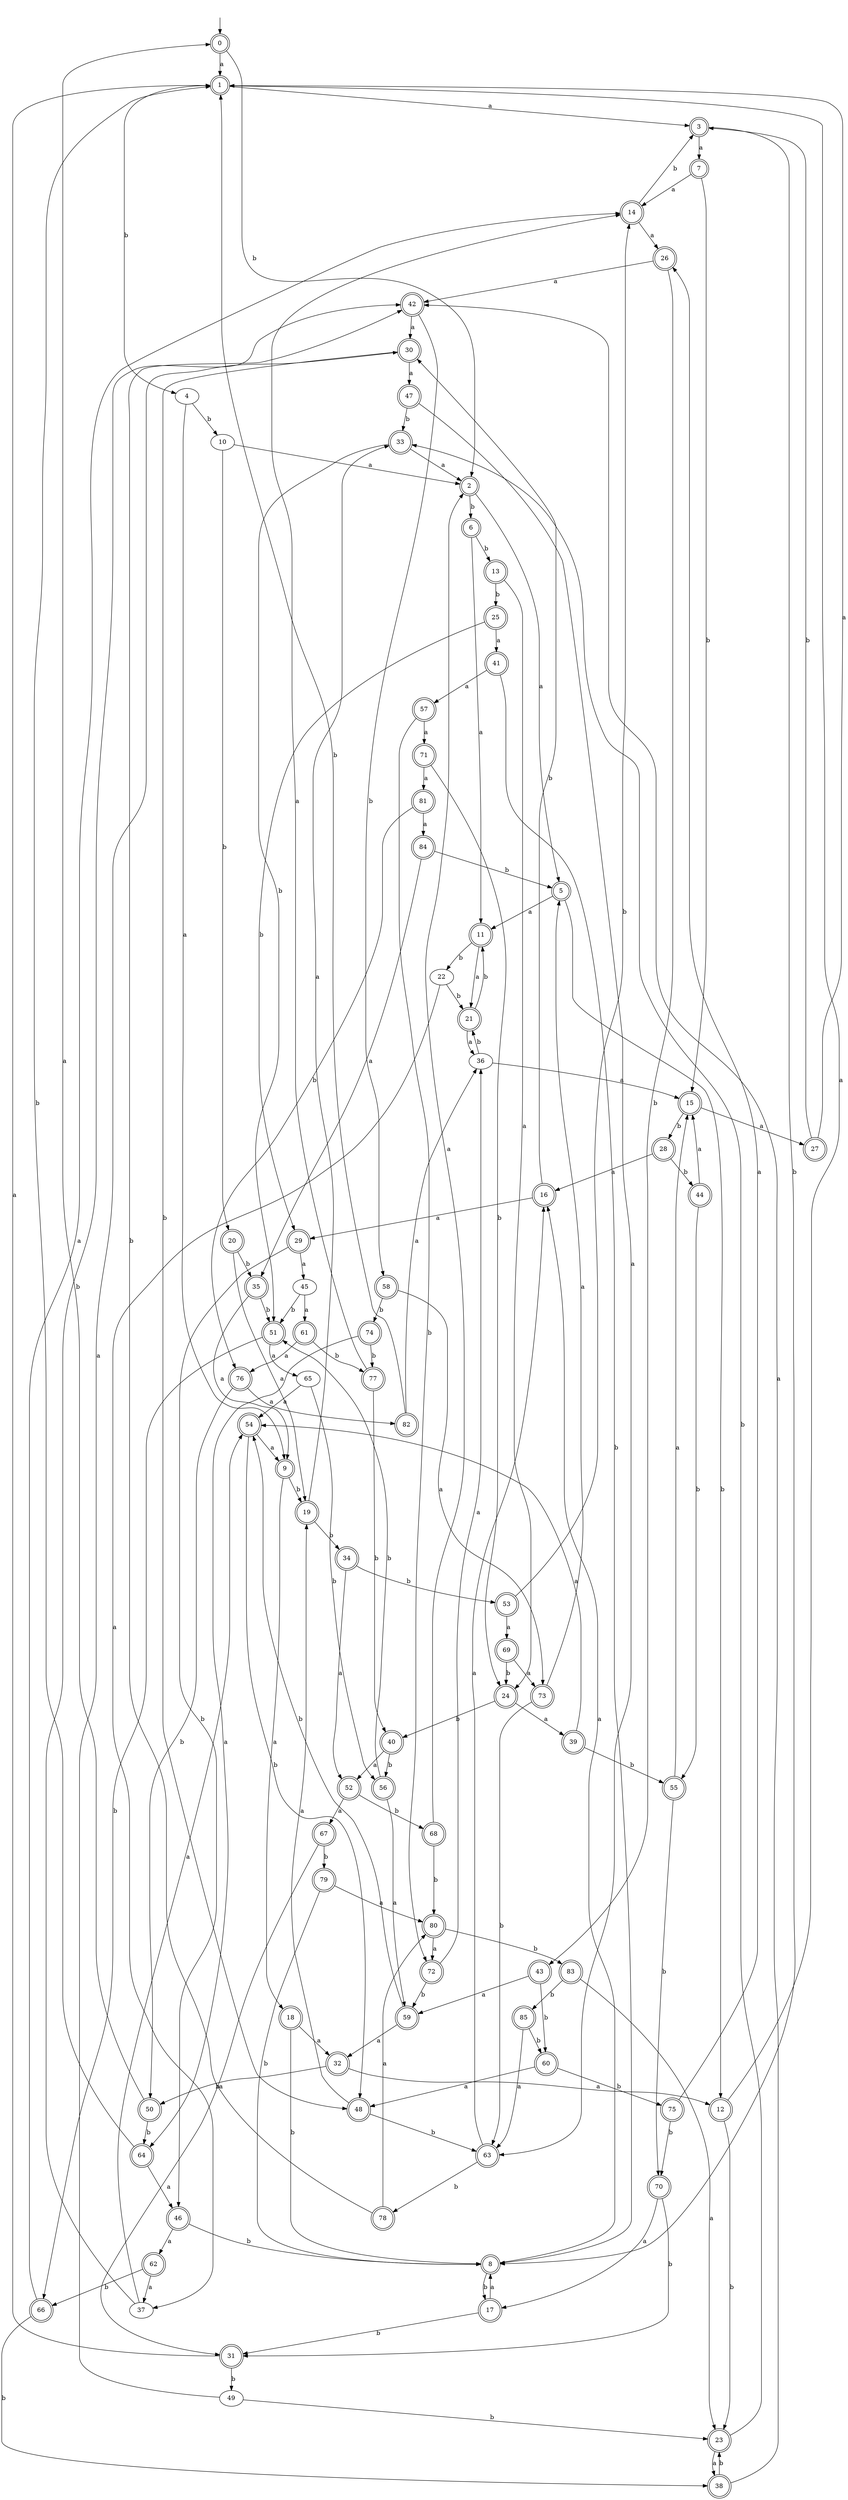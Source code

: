 digraph RandomDFA {
  __start0 [label="", shape=none];
  __start0 -> 0 [label=""];
  0 [shape=circle] [shape=doublecircle]
  0 -> 1 [label="a"]
  0 -> 2 [label="b"]
  1 [shape=doublecircle]
  1 -> 3 [label="a"]
  1 -> 4 [label="b"]
  2 [shape=doublecircle]
  2 -> 5 [label="a"]
  2 -> 6 [label="b"]
  3 [shape=doublecircle]
  3 -> 7 [label="a"]
  3 -> 8 [label="b"]
  4
  4 -> 9 [label="a"]
  4 -> 10 [label="b"]
  5 [shape=doublecircle]
  5 -> 11 [label="a"]
  5 -> 12 [label="b"]
  6 [shape=doublecircle]
  6 -> 11 [label="a"]
  6 -> 13 [label="b"]
  7 [shape=doublecircle]
  7 -> 14 [label="a"]
  7 -> 15 [label="b"]
  8 [shape=doublecircle]
  8 -> 16 [label="a"]
  8 -> 17 [label="b"]
  9 [shape=doublecircle]
  9 -> 18 [label="a"]
  9 -> 19 [label="b"]
  10
  10 -> 2 [label="a"]
  10 -> 20 [label="b"]
  11 [shape=doublecircle]
  11 -> 21 [label="a"]
  11 -> 22 [label="b"]
  12 [shape=doublecircle]
  12 -> 1 [label="a"]
  12 -> 23 [label="b"]
  13 [shape=doublecircle]
  13 -> 24 [label="a"]
  13 -> 25 [label="b"]
  14 [shape=doublecircle]
  14 -> 26 [label="a"]
  14 -> 3 [label="b"]
  15 [shape=doublecircle]
  15 -> 27 [label="a"]
  15 -> 28 [label="b"]
  16 [shape=doublecircle]
  16 -> 29 [label="a"]
  16 -> 30 [label="b"]
  17 [shape=doublecircle]
  17 -> 8 [label="a"]
  17 -> 31 [label="b"]
  18 [shape=doublecircle]
  18 -> 32 [label="a"]
  18 -> 8 [label="b"]
  19 [shape=doublecircle]
  19 -> 33 [label="a"]
  19 -> 34 [label="b"]
  20 [shape=doublecircle]
  20 -> 19 [label="a"]
  20 -> 35 [label="b"]
  21 [shape=doublecircle]
  21 -> 36 [label="a"]
  21 -> 11 [label="b"]
  22
  22 -> 37 [label="a"]
  22 -> 21 [label="b"]
  23 [shape=doublecircle]
  23 -> 38 [label="a"]
  23 -> 33 [label="b"]
  24 [shape=doublecircle]
  24 -> 39 [label="a"]
  24 -> 40 [label="b"]
  25 [shape=doublecircle]
  25 -> 41 [label="a"]
  25 -> 29 [label="b"]
  26 [shape=doublecircle]
  26 -> 42 [label="a"]
  26 -> 43 [label="b"]
  27 [shape=doublecircle]
  27 -> 1 [label="a"]
  27 -> 3 [label="b"]
  28 [shape=doublecircle]
  28 -> 16 [label="a"]
  28 -> 44 [label="b"]
  29 [shape=doublecircle]
  29 -> 45 [label="a"]
  29 -> 46 [label="b"]
  30 [shape=doublecircle]
  30 -> 47 [label="a"]
  30 -> 48 [label="b"]
  31 [shape=doublecircle]
  31 -> 1 [label="a"]
  31 -> 49 [label="b"]
  32 [shape=doublecircle]
  32 -> 12 [label="a"]
  32 -> 50 [label="b"]
  33 [shape=doublecircle]
  33 -> 2 [label="a"]
  33 -> 51 [label="b"]
  34 [shape=doublecircle]
  34 -> 52 [label="a"]
  34 -> 53 [label="b"]
  35 [shape=doublecircle]
  35 -> 9 [label="a"]
  35 -> 51 [label="b"]
  36
  36 -> 15 [label="a"]
  36 -> 21 [label="b"]
  37
  37 -> 54 [label="a"]
  37 -> 42 [label="b"]
  38 [shape=doublecircle]
  38 -> 42 [label="a"]
  38 -> 23 [label="b"]
  39 [shape=doublecircle]
  39 -> 54 [label="a"]
  39 -> 55 [label="b"]
  40 [shape=doublecircle]
  40 -> 52 [label="a"]
  40 -> 56 [label="b"]
  41 [shape=doublecircle]
  41 -> 57 [label="a"]
  41 -> 8 [label="b"]
  42 [shape=doublecircle]
  42 -> 30 [label="a"]
  42 -> 58 [label="b"]
  43 [shape=doublecircle]
  43 -> 59 [label="a"]
  43 -> 60 [label="b"]
  44 [shape=doublecircle]
  44 -> 15 [label="a"]
  44 -> 55 [label="b"]
  45
  45 -> 61 [label="a"]
  45 -> 51 [label="b"]
  46 [shape=doublecircle]
  46 -> 62 [label="a"]
  46 -> 8 [label="b"]
  47 [shape=doublecircle]
  47 -> 63 [label="a"]
  47 -> 33 [label="b"]
  48 [shape=doublecircle]
  48 -> 19 [label="a"]
  48 -> 63 [label="b"]
  49
  49 -> 30 [label="a"]
  49 -> 23 [label="b"]
  50 [shape=doublecircle]
  50 -> 0 [label="a"]
  50 -> 64 [label="b"]
  51 [shape=doublecircle]
  51 -> 65 [label="a"]
  51 -> 66 [label="b"]
  52 [shape=doublecircle]
  52 -> 67 [label="a"]
  52 -> 68 [label="b"]
  53 [shape=doublecircle]
  53 -> 69 [label="a"]
  53 -> 14 [label="b"]
  54 [shape=doublecircle]
  54 -> 9 [label="a"]
  54 -> 48 [label="b"]
  55 [shape=doublecircle]
  55 -> 15 [label="a"]
  55 -> 70 [label="b"]
  56 [shape=doublecircle]
  56 -> 59 [label="a"]
  56 -> 51 [label="b"]
  57 [shape=doublecircle]
  57 -> 71 [label="a"]
  57 -> 72 [label="b"]
  58 [shape=doublecircle]
  58 -> 73 [label="a"]
  58 -> 74 [label="b"]
  59 [shape=doublecircle]
  59 -> 32 [label="a"]
  59 -> 54 [label="b"]
  60 [shape=doublecircle]
  60 -> 48 [label="a"]
  60 -> 75 [label="b"]
  61 [shape=doublecircle]
  61 -> 76 [label="a"]
  61 -> 77 [label="b"]
  62 [shape=doublecircle]
  62 -> 37 [label="a"]
  62 -> 66 [label="b"]
  63 [shape=doublecircle]
  63 -> 16 [label="a"]
  63 -> 78 [label="b"]
  64 [shape=doublecircle]
  64 -> 46 [label="a"]
  64 -> 1 [label="b"]
  65
  65 -> 54 [label="a"]
  65 -> 56 [label="b"]
  66 [shape=doublecircle]
  66 -> 14 [label="a"]
  66 -> 38 [label="b"]
  67 [shape=doublecircle]
  67 -> 31 [label="a"]
  67 -> 79 [label="b"]
  68 [shape=doublecircle]
  68 -> 2 [label="a"]
  68 -> 80 [label="b"]
  69 [shape=doublecircle]
  69 -> 73 [label="a"]
  69 -> 24 [label="b"]
  70 [shape=doublecircle]
  70 -> 17 [label="a"]
  70 -> 31 [label="b"]
  71 [shape=doublecircle]
  71 -> 81 [label="a"]
  71 -> 24 [label="b"]
  72 [shape=doublecircle]
  72 -> 36 [label="a"]
  72 -> 59 [label="b"]
  73 [shape=doublecircle]
  73 -> 5 [label="a"]
  73 -> 63 [label="b"]
  74 [shape=doublecircle]
  74 -> 64 [label="a"]
  74 -> 77 [label="b"]
  75 [shape=doublecircle]
  75 -> 26 [label="a"]
  75 -> 70 [label="b"]
  76 [shape=doublecircle]
  76 -> 82 [label="a"]
  76 -> 50 [label="b"]
  77 [shape=doublecircle]
  77 -> 14 [label="a"]
  77 -> 40 [label="b"]
  78 [shape=doublecircle]
  78 -> 80 [label="a"]
  78 -> 42 [label="b"]
  79 [shape=doublecircle]
  79 -> 80 [label="a"]
  79 -> 8 [label="b"]
  80 [shape=doublecircle]
  80 -> 72 [label="a"]
  80 -> 83 [label="b"]
  81 [shape=doublecircle]
  81 -> 84 [label="a"]
  81 -> 76 [label="b"]
  82 [shape=doublecircle]
  82 -> 36 [label="a"]
  82 -> 1 [label="b"]
  83 [shape=doublecircle]
  83 -> 23 [label="a"]
  83 -> 85 [label="b"]
  84 [shape=doublecircle]
  84 -> 35 [label="a"]
  84 -> 5 [label="b"]
  85 [shape=doublecircle]
  85 -> 63 [label="a"]
  85 -> 60 [label="b"]
}
